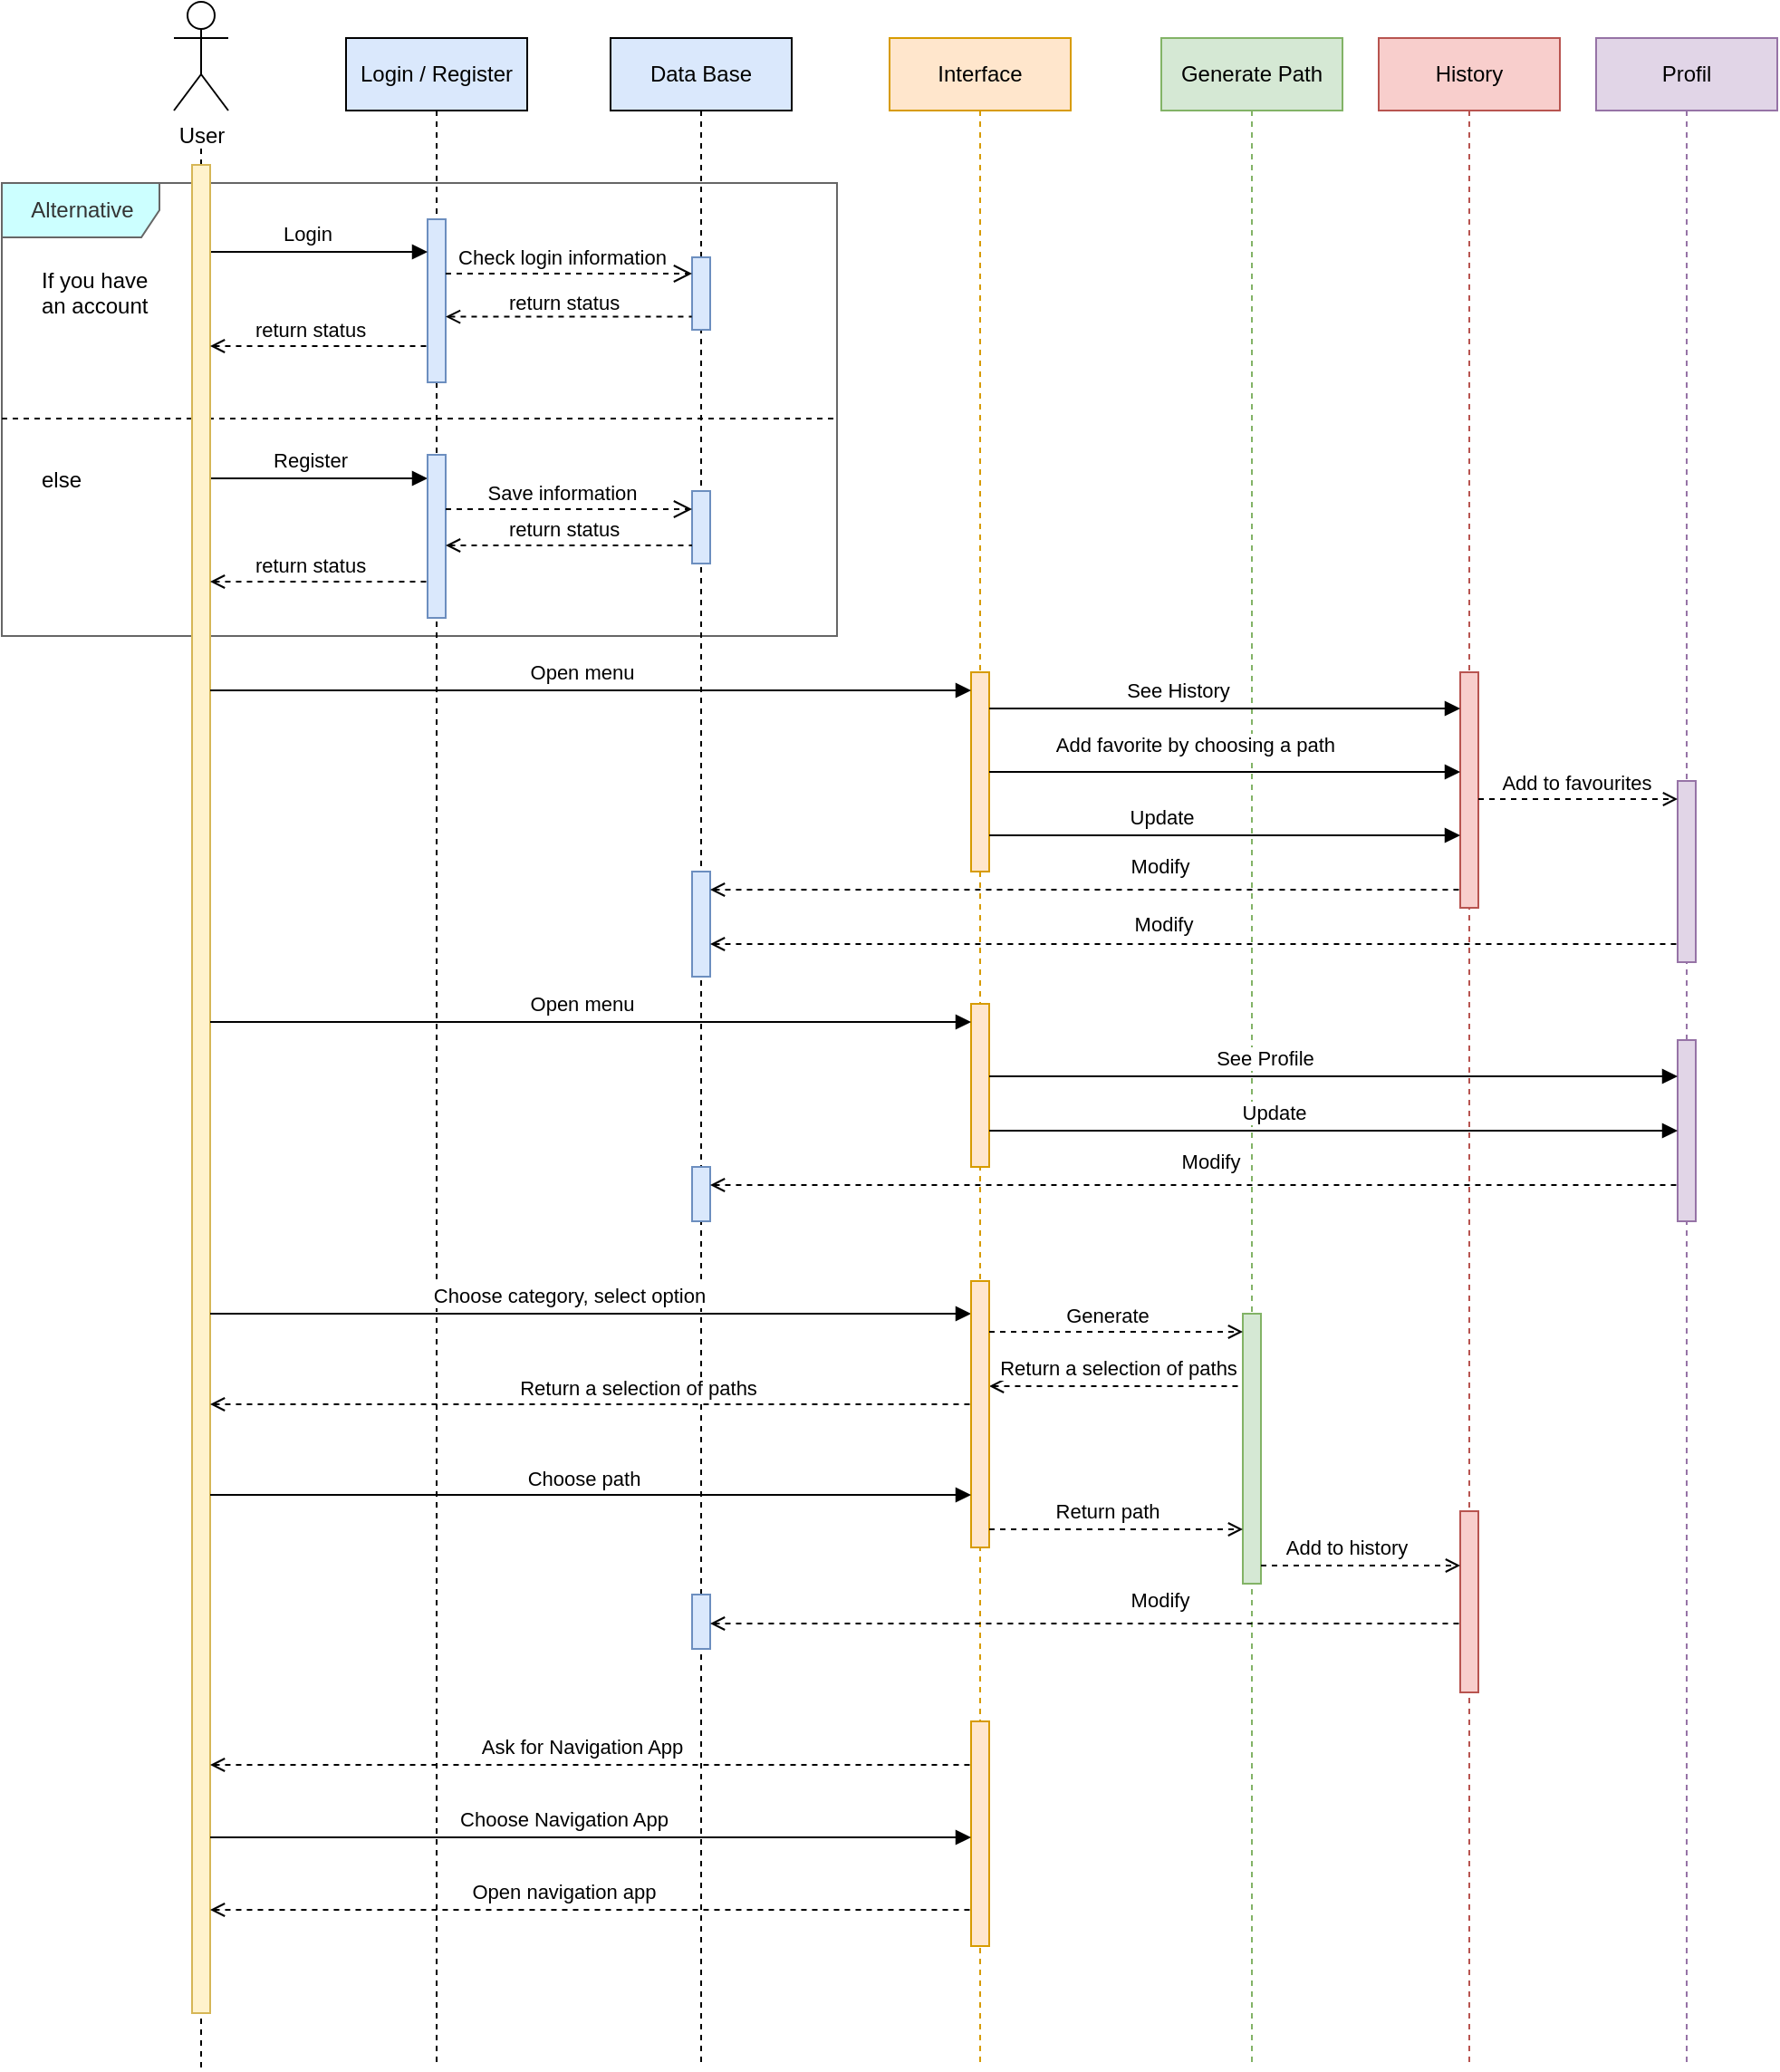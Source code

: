 <mxfile version="20.6.0" type="github">
  <diagram id="KPAEnPyNMdsMgGjbT3I9" name="Page-1">
    <mxGraphModel dx="1576" dy="839" grid="1" gridSize="10" guides="1" tooltips="1" connect="1" arrows="1" fold="1" page="1" pageScale="1" pageWidth="827" pageHeight="1169" math="0" shadow="0">
      <root>
        <mxCell id="0" />
        <mxCell id="1" parent="0" />
        <mxCell id="8Yq0o8m1YfdsQqYRWVNm-22" value="Alternative" style="shape=umlFrame;tabWidth=110;tabHeight=30;tabPosition=left;html=1;boundedLbl=1;labelInHeader=1;width=87;height=30;fillColor=#CCFFFF;fontColor=#333333;strokeColor=#666666;sketch=0;" vertex="1" parent="1">
          <mxGeometry x="10" y="120" width="461" height="250" as="geometry" />
        </mxCell>
        <mxCell id="8Yq0o8m1YfdsQqYRWVNm-23" value="If you have &#xa;an account" style="text" vertex="1" parent="8Yq0o8m1YfdsQqYRWVNm-22">
          <mxGeometry width="100" height="20" relative="1" as="geometry">
            <mxPoint x="20" y="40" as="offset" />
          </mxGeometry>
        </mxCell>
        <mxCell id="8Yq0o8m1YfdsQqYRWVNm-24" value="else" style="line;strokeWidth=1;dashed=1;labelPosition=center;verticalLabelPosition=bottom;align=left;verticalAlign=top;spacingLeft=20;spacingTop=15;" vertex="1" parent="8Yq0o8m1YfdsQqYRWVNm-22">
          <mxGeometry y="125" width="461.0" height="10" as="geometry" />
        </mxCell>
        <mxCell id="8Yq0o8m1YfdsQqYRWVNm-33" value="²²²²²" style="html=1;verticalAlign=bottom;labelBackgroundColor=none;endArrow=block;endFill=1;rounded=0;startSize=6;endSize=6;sourcePerimeterSpacing=0;targetPerimeterSpacing=0;" edge="1" parent="8Yq0o8m1YfdsQqYRWVNm-22" source="8Yq0o8m1YfdsQqYRWVNm-44">
          <mxGeometry width="160" relative="1" as="geometry">
            <mxPoint x="110" y="163" as="sourcePoint" />
            <mxPoint x="235" y="163" as="targetPoint" />
            <Array as="points">
              <mxPoint x="160" y="163" />
              <mxPoint x="190" y="163" />
            </Array>
          </mxGeometry>
        </mxCell>
        <mxCell id="8Yq0o8m1YfdsQqYRWVNm-34" value="Register" style="edgeLabel;html=1;align=center;verticalAlign=middle;resizable=0;points=[];" vertex="1" connectable="0" parent="8Yq0o8m1YfdsQqYRWVNm-33">
          <mxGeometry x="0.015" relative="1" as="geometry">
            <mxPoint x="-6" y="-10" as="offset" />
          </mxGeometry>
        </mxCell>
        <mxCell id="8Yq0o8m1YfdsQqYRWVNm-1" value="User" style="shape=umlActor;verticalLabelPosition=bottom;verticalAlign=top;html=1;" vertex="1" parent="1">
          <mxGeometry x="105" y="20" width="30" height="60" as="geometry" />
        </mxCell>
        <mxCell id="8Yq0o8m1YfdsQqYRWVNm-8" value="Profil" style="shape=umlLifeline;perimeter=lifelinePerimeter;whiteSpace=wrap;html=1;container=1;collapsible=0;recursiveResize=0;outlineConnect=0;fillColor=#e1d5e7;strokeColor=#9673a6;" vertex="1" parent="1">
          <mxGeometry x="890" y="40" width="100" height="1120" as="geometry" />
        </mxCell>
        <mxCell id="8Yq0o8m1YfdsQqYRWVNm-89" value="" style="html=1;points=[];perimeter=orthogonalPerimeter;fillColor=#e1d5e7;strokeColor=#9673a6;" vertex="1" parent="8Yq0o8m1YfdsQqYRWVNm-8">
          <mxGeometry x="45" y="553" width="10" height="100" as="geometry" />
        </mxCell>
        <mxCell id="8Yq0o8m1YfdsQqYRWVNm-134" value="" style="html=1;points=[];perimeter=orthogonalPerimeter;fillColor=#e1d5e7;strokeColor=#9673a6;" vertex="1" parent="8Yq0o8m1YfdsQqYRWVNm-8">
          <mxGeometry x="45" y="410" width="10" height="100" as="geometry" />
        </mxCell>
        <mxCell id="8Yq0o8m1YfdsQqYRWVNm-10" value="Data Base" style="shape=umlLifeline;perimeter=lifelinePerimeter;whiteSpace=wrap;html=1;container=1;collapsible=0;recursiveResize=0;outlineConnect=0;fillColor=#DAE8FC;" vertex="1" parent="1">
          <mxGeometry x="346" y="40" width="100" height="1120" as="geometry" />
        </mxCell>
        <mxCell id="8Yq0o8m1YfdsQqYRWVNm-11" value="" style="html=1;points=[];perimeter=orthogonalPerimeter;fillColor=#dae8fc;strokeColor=#6c8ebf;" vertex="1" parent="8Yq0o8m1YfdsQqYRWVNm-10">
          <mxGeometry x="45" y="121" width="10" height="40" as="geometry" />
        </mxCell>
        <mxCell id="8Yq0o8m1YfdsQqYRWVNm-40" value="" style="html=1;points=[];perimeter=orthogonalPerimeter;fillColor=#dae8fc;strokeColor=#6c8ebf;" vertex="1" parent="8Yq0o8m1YfdsQqYRWVNm-10">
          <mxGeometry x="45" y="250" width="10" height="40" as="geometry" />
        </mxCell>
        <mxCell id="8Yq0o8m1YfdsQqYRWVNm-104" value="" style="html=1;points=[];perimeter=orthogonalPerimeter;fillColor=#dae8fc;strokeColor=#6c8ebf;" vertex="1" parent="8Yq0o8m1YfdsQqYRWVNm-10">
          <mxGeometry x="45" y="460" width="10" height="58" as="geometry" />
        </mxCell>
        <mxCell id="8Yq0o8m1YfdsQqYRWVNm-111" value="" style="html=1;points=[];perimeter=orthogonalPerimeter;fillColor=#dae8fc;strokeColor=#6c8ebf;" vertex="1" parent="8Yq0o8m1YfdsQqYRWVNm-10">
          <mxGeometry x="45" y="623" width="10" height="30" as="geometry" />
        </mxCell>
        <mxCell id="8Yq0o8m1YfdsQqYRWVNm-128" value="" style="html=1;points=[];perimeter=orthogonalPerimeter;fillColor=#dae8fc;strokeColor=#6c8ebf;" vertex="1" parent="8Yq0o8m1YfdsQqYRWVNm-10">
          <mxGeometry x="45" y="859" width="10" height="30" as="geometry" />
        </mxCell>
        <mxCell id="8Yq0o8m1YfdsQqYRWVNm-14" value="" style="endArrow=none;dashed=1;html=1;rounded=0;targetPerimeterSpacing=0;endSize=6;startSize=6;startArrow=none;" edge="1" parent="1" source="8Yq0o8m1YfdsQqYRWVNm-44">
          <mxGeometry width="50" height="50" relative="1" as="geometry">
            <mxPoint x="120" y="720" as="sourcePoint" />
            <mxPoint x="120" y="100" as="targetPoint" />
          </mxGeometry>
        </mxCell>
        <mxCell id="8Yq0o8m1YfdsQqYRWVNm-15" value="Login / Register" style="shape=umlLifeline;perimeter=lifelinePerimeter;whiteSpace=wrap;html=1;container=1;collapsible=0;recursiveResize=0;outlineConnect=0;fillColor=#DAE8FC;strokeColor=#000000;" vertex="1" parent="1">
          <mxGeometry x="200" y="40" width="100" height="1120" as="geometry" />
        </mxCell>
        <mxCell id="8Yq0o8m1YfdsQqYRWVNm-19" value="" style="html=1;points=[];perimeter=orthogonalPerimeter;fillColor=#DAE8FC;strokeColor=#6c8ebf;" vertex="1" parent="8Yq0o8m1YfdsQqYRWVNm-15">
          <mxGeometry x="45" y="100" width="10" height="90" as="geometry" />
        </mxCell>
        <mxCell id="8Yq0o8m1YfdsQqYRWVNm-39" value="" style="html=1;points=[];perimeter=orthogonalPerimeter;fillColor=#DAE8FC;strokeColor=#6c8ebf;" vertex="1" parent="8Yq0o8m1YfdsQqYRWVNm-15">
          <mxGeometry x="45" y="230" width="10" height="90" as="geometry" />
        </mxCell>
        <mxCell id="8Yq0o8m1YfdsQqYRWVNm-17" value="Generate Path" style="shape=umlLifeline;perimeter=lifelinePerimeter;whiteSpace=wrap;html=1;container=1;collapsible=0;recursiveResize=0;outlineConnect=0;fillColor=#d5e8d4;strokeColor=#82b366;" vertex="1" parent="1">
          <mxGeometry x="650" y="40" width="100" height="1120" as="geometry" />
        </mxCell>
        <mxCell id="8Yq0o8m1YfdsQqYRWVNm-18" value="" style="html=1;points=[];perimeter=orthogonalPerimeter;fillColor=#d5e8d4;strokeColor=#82b366;" vertex="1" parent="8Yq0o8m1YfdsQqYRWVNm-17">
          <mxGeometry x="45" y="704" width="10" height="149" as="geometry" />
        </mxCell>
        <mxCell id="8Yq0o8m1YfdsQqYRWVNm-20" value="²²²²²" style="html=1;verticalAlign=bottom;labelBackgroundColor=none;endArrow=block;endFill=1;rounded=0;startSize=6;endSize=6;sourcePerimeterSpacing=0;targetPerimeterSpacing=0;" edge="1" parent="1" source="8Yq0o8m1YfdsQqYRWVNm-44" target="8Yq0o8m1YfdsQqYRWVNm-19">
          <mxGeometry width="160" relative="1" as="geometry">
            <mxPoint x="120" y="158" as="sourcePoint" />
            <mxPoint x="249.5" y="158" as="targetPoint" />
            <Array as="points">
              <mxPoint x="170" y="158" />
            </Array>
          </mxGeometry>
        </mxCell>
        <mxCell id="8Yq0o8m1YfdsQqYRWVNm-21" value="Login&amp;nbsp;" style="edgeLabel;html=1;align=center;verticalAlign=middle;resizable=0;points=[];" vertex="1" connectable="0" parent="8Yq0o8m1YfdsQqYRWVNm-20">
          <mxGeometry x="0.015" relative="1" as="geometry">
            <mxPoint x="-6" y="-10" as="offset" />
          </mxGeometry>
        </mxCell>
        <mxCell id="8Yq0o8m1YfdsQqYRWVNm-25" value="" style="endArrow=open;startArrow=none;endFill=0;startFill=0;endSize=8;html=1;verticalAlign=bottom;dashed=1;labelBackgroundColor=none;rounded=0;sourcePerimeterSpacing=0;targetPerimeterSpacing=0;" edge="1" parent="1" source="8Yq0o8m1YfdsQqYRWVNm-19" target="8Yq0o8m1YfdsQqYRWVNm-11">
          <mxGeometry width="160" relative="1" as="geometry">
            <mxPoint x="255" y="173" as="sourcePoint" />
            <mxPoint x="391" y="173" as="targetPoint" />
            <Array as="points">
              <mxPoint x="290" y="170" />
            </Array>
          </mxGeometry>
        </mxCell>
        <mxCell id="8Yq0o8m1YfdsQqYRWVNm-26" value="Check login information" style="edgeLabel;html=1;align=center;verticalAlign=middle;resizable=0;points=[];" vertex="1" connectable="0" parent="8Yq0o8m1YfdsQqYRWVNm-25">
          <mxGeometry x="0.165" y="-2" relative="1" as="geometry">
            <mxPoint x="-15" y="-11" as="offset" />
          </mxGeometry>
        </mxCell>
        <mxCell id="8Yq0o8m1YfdsQqYRWVNm-27" value="" style="endArrow=none;startArrow=open;endFill=0;startFill=0;endSize=8;html=1;verticalAlign=bottom;dashed=1;labelBackgroundColor=none;rounded=0;sourcePerimeterSpacing=0;targetPerimeterSpacing=0;entryX=-0.014;entryY=0.695;entryDx=0;entryDy=0;entryPerimeter=0;" edge="1" parent="1">
          <mxGeometry width="160" relative="1" as="geometry">
            <mxPoint x="255" y="193.8" as="sourcePoint" />
            <mxPoint x="390.86" y="193.8" as="targetPoint" />
          </mxGeometry>
        </mxCell>
        <mxCell id="8Yq0o8m1YfdsQqYRWVNm-28" value="return status" style="edgeLabel;html=1;align=center;verticalAlign=middle;resizable=0;points=[];" vertex="1" connectable="0" parent="8Yq0o8m1YfdsQqYRWVNm-27">
          <mxGeometry x="0.311" y="-1" relative="1" as="geometry">
            <mxPoint x="-24" y="-9" as="offset" />
          </mxGeometry>
        </mxCell>
        <mxCell id="8Yq0o8m1YfdsQqYRWVNm-35" value="" style="endArrow=open;startArrow=none;endFill=0;startFill=0;endSize=8;html=1;verticalAlign=bottom;dashed=1;labelBackgroundColor=none;rounded=0;sourcePerimeterSpacing=0;targetPerimeterSpacing=0;" edge="1" parent="1" source="8Yq0o8m1YfdsQqYRWVNm-39" target="8Yq0o8m1YfdsQqYRWVNm-40">
          <mxGeometry width="160" relative="1" as="geometry">
            <mxPoint x="260" y="300" as="sourcePoint" />
            <mxPoint x="396" y="300" as="targetPoint" />
            <Array as="points">
              <mxPoint x="320" y="300" />
            </Array>
          </mxGeometry>
        </mxCell>
        <mxCell id="8Yq0o8m1YfdsQqYRWVNm-36" value="Save information" style="edgeLabel;html=1;align=center;verticalAlign=middle;resizable=0;points=[];" vertex="1" connectable="0" parent="8Yq0o8m1YfdsQqYRWVNm-35">
          <mxGeometry x="0.165" y="-2" relative="1" as="geometry">
            <mxPoint x="-15" y="-11" as="offset" />
          </mxGeometry>
        </mxCell>
        <mxCell id="8Yq0o8m1YfdsQqYRWVNm-37" value="" style="endArrow=none;startArrow=open;endFill=0;startFill=0;endSize=8;html=1;verticalAlign=bottom;dashed=1;labelBackgroundColor=none;rounded=0;sourcePerimeterSpacing=0;targetPerimeterSpacing=0;" edge="1" parent="1" source="8Yq0o8m1YfdsQqYRWVNm-39" target="8Yq0o8m1YfdsQqYRWVNm-40">
          <mxGeometry width="160" relative="1" as="geometry">
            <mxPoint x="260" y="320.0" as="sourcePoint" />
            <mxPoint x="395.86" y="320.0" as="targetPoint" />
            <Array as="points">
              <mxPoint x="310" y="320" />
            </Array>
          </mxGeometry>
        </mxCell>
        <mxCell id="8Yq0o8m1YfdsQqYRWVNm-38" value="return status" style="edgeLabel;html=1;align=center;verticalAlign=middle;resizable=0;points=[];" vertex="1" connectable="0" parent="8Yq0o8m1YfdsQqYRWVNm-37">
          <mxGeometry x="0.311" y="-1" relative="1" as="geometry">
            <mxPoint x="-24" y="-10" as="offset" />
          </mxGeometry>
        </mxCell>
        <mxCell id="8Yq0o8m1YfdsQqYRWVNm-41" value="History" style="shape=umlLifeline;perimeter=lifelinePerimeter;whiteSpace=wrap;html=1;container=1;collapsible=0;recursiveResize=0;outlineConnect=0;fillColor=#f8cecc;strokeColor=#b85450;" vertex="1" parent="1">
          <mxGeometry x="770" y="40" width="100" height="1120" as="geometry" />
        </mxCell>
        <mxCell id="8Yq0o8m1YfdsQqYRWVNm-42" value="" style="html=1;points=[];perimeter=orthogonalPerimeter;fillColor=#f8cecc;strokeColor=#b85450;" vertex="1" parent="8Yq0o8m1YfdsQqYRWVNm-41">
          <mxGeometry x="45" y="350" width="10" height="130" as="geometry" />
        </mxCell>
        <mxCell id="8Yq0o8m1YfdsQqYRWVNm-124" value="" style="html=1;points=[];perimeter=orthogonalPerimeter;fillColor=#f8cecc;strokeColor=#b85450;" vertex="1" parent="8Yq0o8m1YfdsQqYRWVNm-41">
          <mxGeometry x="45" y="813" width="10" height="100" as="geometry" />
        </mxCell>
        <mxCell id="8Yq0o8m1YfdsQqYRWVNm-45" value="" style="endArrow=none;dashed=1;html=1;rounded=0;sourcePerimeterSpacing=0;endSize=6;startSize=6;" edge="1" parent="1" target="8Yq0o8m1YfdsQqYRWVNm-44">
          <mxGeometry width="50" height="50" relative="1" as="geometry">
            <mxPoint x="120" y="1160" as="sourcePoint" />
            <mxPoint x="120" y="100" as="targetPoint" />
          </mxGeometry>
        </mxCell>
        <mxCell id="8Yq0o8m1YfdsQqYRWVNm-44" value="" style="html=1;points=[];perimeter=orthogonalPerimeter;fillColor=#FFF2CC;strokeColor=#d6b656;" vertex="1" parent="1">
          <mxGeometry x="115" y="110" width="10" height="1020" as="geometry" />
        </mxCell>
        <mxCell id="8Yq0o8m1YfdsQqYRWVNm-29" value="" style="endArrow=none;startArrow=open;endFill=0;startFill=0;endSize=8;html=1;verticalAlign=bottom;dashed=1;labelBackgroundColor=none;rounded=0;sourcePerimeterSpacing=0;targetPerimeterSpacing=0;" edge="1" parent="1" source="8Yq0o8m1YfdsQqYRWVNm-44" target="8Yq0o8m1YfdsQqYRWVNm-19">
          <mxGeometry width="160" relative="1" as="geometry">
            <mxPoint x="120" y="204" as="sourcePoint" />
            <mxPoint x="235.86" y="203.8" as="targetPoint" />
            <Array as="points">
              <mxPoint x="190" y="210" />
            </Array>
          </mxGeometry>
        </mxCell>
        <mxCell id="8Yq0o8m1YfdsQqYRWVNm-30" value="return status" style="edgeLabel;html=1;align=center;verticalAlign=middle;resizable=0;points=[];" vertex="1" connectable="0" parent="8Yq0o8m1YfdsQqYRWVNm-29">
          <mxGeometry x="0.311" y="-1" relative="1" as="geometry">
            <mxPoint x="-24" y="-10" as="offset" />
          </mxGeometry>
        </mxCell>
        <mxCell id="8Yq0o8m1YfdsQqYRWVNm-31" value="" style="endArrow=none;startArrow=open;endFill=0;startFill=0;endSize=8;html=1;verticalAlign=bottom;dashed=1;labelBackgroundColor=none;rounded=0;sourcePerimeterSpacing=0;targetPerimeterSpacing=0;" edge="1" parent="1" source="8Yq0o8m1YfdsQqYRWVNm-44" target="8Yq0o8m1YfdsQqYRWVNm-39">
          <mxGeometry width="160" relative="1" as="geometry">
            <mxPoint x="120" y="340" as="sourcePoint" />
            <mxPoint x="245" y="330" as="targetPoint" />
            <Array as="points">
              <mxPoint x="200" y="340" />
            </Array>
          </mxGeometry>
        </mxCell>
        <mxCell id="8Yq0o8m1YfdsQqYRWVNm-32" value="return status" style="edgeLabel;html=1;align=center;verticalAlign=middle;resizable=0;points=[];" vertex="1" connectable="0" parent="8Yq0o8m1YfdsQqYRWVNm-31">
          <mxGeometry x="0.311" y="-1" relative="1" as="geometry">
            <mxPoint x="-24" y="-10" as="offset" />
          </mxGeometry>
        </mxCell>
        <mxCell id="8Yq0o8m1YfdsQqYRWVNm-43" value="" style="html=1;verticalAlign=bottom;labelBackgroundColor=none;endArrow=block;endFill=1;rounded=0;startSize=6;endSize=6;sourcePerimeterSpacing=0;targetPerimeterSpacing=0;" edge="1" parent="1" target="8Yq0o8m1YfdsQqYRWVNm-53">
          <mxGeometry width="160" relative="1" as="geometry">
            <mxPoint x="125" y="744" as="sourcePoint" />
            <mxPoint x="545" y="744" as="targetPoint" />
            <Array as="points">
              <mxPoint x="370" y="744" />
            </Array>
          </mxGeometry>
        </mxCell>
        <mxCell id="8Yq0o8m1YfdsQqYRWVNm-46" value="Choose category, select option" style="edgeLabel;html=1;align=center;verticalAlign=middle;resizable=0;points=[];" vertex="1" connectable="0" parent="8Yq0o8m1YfdsQqYRWVNm-43">
          <mxGeometry x="-0.524" relative="1" as="geometry">
            <mxPoint x="98" y="-10" as="offset" />
          </mxGeometry>
        </mxCell>
        <mxCell id="8Yq0o8m1YfdsQqYRWVNm-47" value="" style="html=1;verticalAlign=bottom;labelBackgroundColor=none;endArrow=none;endFill=0;dashed=1;rounded=0;startSize=6;endSize=6;sourcePerimeterSpacing=0;targetPerimeterSpacing=0;startArrow=open;startFill=0;" edge="1" parent="1" target="8Yq0o8m1YfdsQqYRWVNm-18">
          <mxGeometry width="160" relative="1" as="geometry">
            <mxPoint x="555" y="784" as="sourcePoint" />
            <mxPoint x="520" y="783.58" as="targetPoint" />
            <Array as="points">
              <mxPoint x="620" y="784" />
            </Array>
          </mxGeometry>
        </mxCell>
        <mxCell id="8Yq0o8m1YfdsQqYRWVNm-48" value="Return a selection of paths" style="edgeLabel;html=1;align=center;verticalAlign=middle;resizable=0;points=[];" vertex="1" connectable="0" parent="8Yq0o8m1YfdsQqYRWVNm-47">
          <mxGeometry x="0.226" relative="1" as="geometry">
            <mxPoint x="-15" y="-10" as="offset" />
          </mxGeometry>
        </mxCell>
        <mxCell id="8Yq0o8m1YfdsQqYRWVNm-52" value="Interface" style="shape=umlLifeline;perimeter=lifelinePerimeter;whiteSpace=wrap;html=1;container=1;collapsible=0;recursiveResize=0;outlineConnect=0;fillColor=#ffe6cc;strokeColor=#d79b00;" vertex="1" parent="1">
          <mxGeometry x="500" y="40" width="100" height="1120" as="geometry" />
        </mxCell>
        <mxCell id="8Yq0o8m1YfdsQqYRWVNm-53" value="" style="html=1;points=[];perimeter=orthogonalPerimeter;fillColor=#ffe6cc;strokeColor=#d79b00;" vertex="1" parent="8Yq0o8m1YfdsQqYRWVNm-52">
          <mxGeometry x="45" y="686" width="10" height="147" as="geometry" />
        </mxCell>
        <mxCell id="8Yq0o8m1YfdsQqYRWVNm-62" value="" style="html=1;points=[];perimeter=orthogonalPerimeter;fillColor=#ffe6cc;strokeColor=#d79b00;" vertex="1" parent="8Yq0o8m1YfdsQqYRWVNm-52">
          <mxGeometry x="45" y="350" width="10" height="110" as="geometry" />
        </mxCell>
        <mxCell id="8Yq0o8m1YfdsQqYRWVNm-101" value="" style="html=1;points=[];perimeter=orthogonalPerimeter;fillColor=#ffe6cc;strokeColor=#d79b00;" vertex="1" parent="8Yq0o8m1YfdsQqYRWVNm-52">
          <mxGeometry x="45" y="533" width="10" height="90" as="geometry" />
        </mxCell>
        <mxCell id="8Yq0o8m1YfdsQqYRWVNm-121" value="" style="html=1;points=[];perimeter=orthogonalPerimeter;fillColor=#ffe6cc;strokeColor=#d79b00;" vertex="1" parent="8Yq0o8m1YfdsQqYRWVNm-52">
          <mxGeometry x="45" y="929" width="10" height="124" as="geometry" />
        </mxCell>
        <mxCell id="8Yq0o8m1YfdsQqYRWVNm-54" value="" style="html=1;verticalAlign=bottom;labelBackgroundColor=none;endArrow=open;endFill=0;dashed=1;rounded=0;startSize=6;endSize=6;sourcePerimeterSpacing=0;targetPerimeterSpacing=0;" edge="1" parent="1" target="8Yq0o8m1YfdsQqYRWVNm-18">
          <mxGeometry width="160" relative="1" as="geometry">
            <mxPoint x="555" y="754" as="sourcePoint" />
            <mxPoint x="690" y="674" as="targetPoint" />
            <Array as="points">
              <mxPoint x="630" y="754" />
            </Array>
          </mxGeometry>
        </mxCell>
        <mxCell id="8Yq0o8m1YfdsQqYRWVNm-55" value="Generate" style="edgeLabel;html=1;align=center;verticalAlign=middle;resizable=0;points=[];" vertex="1" connectable="0" parent="8Yq0o8m1YfdsQqYRWVNm-54">
          <mxGeometry x="-0.242" y="1" relative="1" as="geometry">
            <mxPoint x="12" y="-8" as="offset" />
          </mxGeometry>
        </mxCell>
        <mxCell id="8Yq0o8m1YfdsQqYRWVNm-57" value="" style="html=1;verticalAlign=bottom;labelBackgroundColor=none;endArrow=none;endFill=0;dashed=1;rounded=0;startSize=6;endSize=6;sourcePerimeterSpacing=0;targetPerimeterSpacing=0;startArrow=open;startFill=0;" edge="1" parent="1" target="8Yq0o8m1YfdsQqYRWVNm-53">
          <mxGeometry width="160" relative="1" as="geometry">
            <mxPoint x="125" y="794" as="sourcePoint" />
            <mxPoint x="545" y="794" as="targetPoint" />
            <Array as="points">
              <mxPoint x="360" y="794" />
            </Array>
          </mxGeometry>
        </mxCell>
        <mxCell id="8Yq0o8m1YfdsQqYRWVNm-58" value="Return a selection of paths" style="edgeLabel;html=1;align=center;verticalAlign=middle;resizable=0;points=[];" vertex="1" connectable="0" parent="8Yq0o8m1YfdsQqYRWVNm-57">
          <mxGeometry x="0.226" relative="1" as="geometry">
            <mxPoint x="-22" y="-9" as="offset" />
          </mxGeometry>
        </mxCell>
        <mxCell id="8Yq0o8m1YfdsQqYRWVNm-59" value="" style="html=1;verticalAlign=bottom;labelBackgroundColor=none;endArrow=block;endFill=1;rounded=0;startSize=6;endSize=6;sourcePerimeterSpacing=0;targetPerimeterSpacing=0;" edge="1" parent="1" target="8Yq0o8m1YfdsQqYRWVNm-53">
          <mxGeometry width="160" relative="1" as="geometry">
            <mxPoint x="125" y="844" as="sourcePoint" />
            <mxPoint x="545" y="844" as="targetPoint" />
            <Array as="points">
              <mxPoint x="330" y="844" />
            </Array>
          </mxGeometry>
        </mxCell>
        <mxCell id="8Yq0o8m1YfdsQqYRWVNm-60" value="Choose path" style="edgeLabel;html=1;align=center;verticalAlign=middle;resizable=0;points=[];" vertex="1" connectable="0" parent="8Yq0o8m1YfdsQqYRWVNm-59">
          <mxGeometry x="0.654" y="-3" relative="1" as="geometry">
            <mxPoint x="-142" y="-12" as="offset" />
          </mxGeometry>
        </mxCell>
        <mxCell id="8Yq0o8m1YfdsQqYRWVNm-61" value="" style="html=1;verticalAlign=bottom;labelBackgroundColor=none;endArrow=block;endFill=1;rounded=0;startSize=6;endSize=6;sourcePerimeterSpacing=0;targetPerimeterSpacing=0;" edge="1" parent="1" source="8Yq0o8m1YfdsQqYRWVNm-44" target="8Yq0o8m1YfdsQqYRWVNm-62">
          <mxGeometry width="160" relative="1" as="geometry">
            <mxPoint x="125" y="424" as="sourcePoint" />
            <mxPoint x="295" y="434" as="targetPoint" />
            <Array as="points">
              <mxPoint x="390" y="400" />
            </Array>
          </mxGeometry>
        </mxCell>
        <mxCell id="8Yq0o8m1YfdsQqYRWVNm-63" value="Open menu" style="edgeLabel;html=1;align=center;verticalAlign=middle;resizable=0;points=[];" vertex="1" connectable="0" parent="8Yq0o8m1YfdsQqYRWVNm-61">
          <mxGeometry x="0.271" y="-1" relative="1" as="geometry">
            <mxPoint x="-62" y="-11" as="offset" />
          </mxGeometry>
        </mxCell>
        <mxCell id="8Yq0o8m1YfdsQqYRWVNm-64" value="" style="html=1;verticalAlign=bottom;labelBackgroundColor=none;endArrow=block;endFill=1;rounded=0;startSize=6;endSize=6;sourcePerimeterSpacing=0;targetPerimeterSpacing=0;" edge="1" parent="1" source="8Yq0o8m1YfdsQqYRWVNm-62" target="8Yq0o8m1YfdsQqYRWVNm-42">
          <mxGeometry width="160" relative="1" as="geometry">
            <mxPoint x="410" y="284" as="sourcePoint" />
            <mxPoint x="570" y="284" as="targetPoint" />
            <Array as="points">
              <mxPoint x="640" y="410" />
            </Array>
          </mxGeometry>
        </mxCell>
        <mxCell id="8Yq0o8m1YfdsQqYRWVNm-65" value="See History" style="edgeLabel;html=1;align=center;verticalAlign=middle;resizable=0;points=[];" vertex="1" connectable="0" parent="8Yq0o8m1YfdsQqYRWVNm-64">
          <mxGeometry x="-0.201" relative="1" as="geometry">
            <mxPoint y="-10" as="offset" />
          </mxGeometry>
        </mxCell>
        <mxCell id="8Yq0o8m1YfdsQqYRWVNm-80" value="" style="html=1;verticalAlign=bottom;labelBackgroundColor=none;endArrow=block;endFill=1;rounded=0;startSize=6;endSize=6;sourcePerimeterSpacing=0;targetPerimeterSpacing=0;" edge="1" parent="1" source="8Yq0o8m1YfdsQqYRWVNm-101" target="8Yq0o8m1YfdsQqYRWVNm-89">
          <mxGeometry width="160" relative="1" as="geometry">
            <mxPoint x="555" y="729" as="sourcePoint" />
            <mxPoint x="815" y="729" as="targetPoint" />
            <Array as="points">
              <mxPoint x="780" y="613" />
            </Array>
          </mxGeometry>
        </mxCell>
        <mxCell id="8Yq0o8m1YfdsQqYRWVNm-81" value="See Profile" style="edgeLabel;html=1;align=center;verticalAlign=middle;resizable=0;points=[];" vertex="1" connectable="0" parent="8Yq0o8m1YfdsQqYRWVNm-80">
          <mxGeometry x="-0.201" relative="1" as="geometry">
            <mxPoint y="-10" as="offset" />
          </mxGeometry>
        </mxCell>
        <mxCell id="8Yq0o8m1YfdsQqYRWVNm-102" value="" style="html=1;verticalAlign=bottom;labelBackgroundColor=none;endArrow=block;endFill=1;rounded=0;startSize=6;endSize=6;sourcePerimeterSpacing=0;targetPerimeterSpacing=0;" edge="1" parent="1" source="8Yq0o8m1YfdsQqYRWVNm-62" target="8Yq0o8m1YfdsQqYRWVNm-42">
          <mxGeometry width="160" relative="1" as="geometry">
            <mxPoint x="555" y="488" as="sourcePoint" />
            <mxPoint x="815" y="488" as="targetPoint" />
            <Array as="points">
              <mxPoint x="710" y="480" />
            </Array>
          </mxGeometry>
        </mxCell>
        <mxCell id="8Yq0o8m1YfdsQqYRWVNm-103" value="Update" style="edgeLabel;html=1;align=center;verticalAlign=middle;resizable=0;points=[];" vertex="1" connectable="0" parent="8Yq0o8m1YfdsQqYRWVNm-102">
          <mxGeometry x="0.029" relative="1" as="geometry">
            <mxPoint x="-39" y="-10" as="offset" />
          </mxGeometry>
        </mxCell>
        <mxCell id="8Yq0o8m1YfdsQqYRWVNm-105" value="" style="html=1;verticalAlign=bottom;labelBackgroundColor=none;endArrow=none;endFill=0;dashed=1;rounded=0;startSize=6;endSize=6;sourcePerimeterSpacing=0;targetPerimeterSpacing=0;startArrow=open;startFill=0;" edge="1" parent="1" source="8Yq0o8m1YfdsQqYRWVNm-104" target="8Yq0o8m1YfdsQqYRWVNm-42">
          <mxGeometry width="160" relative="1" as="geometry">
            <mxPoint x="470" y="638" as="sourcePoint" />
            <mxPoint x="815" y="518" as="targetPoint" />
            <Array as="points">
              <mxPoint x="630" y="510" />
            </Array>
          </mxGeometry>
        </mxCell>
        <mxCell id="8Yq0o8m1YfdsQqYRWVNm-106" value="Modify" style="edgeLabel;html=1;align=center;verticalAlign=middle;resizable=0;points=[];" vertex="1" connectable="0" parent="8Yq0o8m1YfdsQqYRWVNm-105">
          <mxGeometry x="-0.541" y="-2" relative="1" as="geometry">
            <mxPoint x="153" y="-15" as="offset" />
          </mxGeometry>
        </mxCell>
        <mxCell id="8Yq0o8m1YfdsQqYRWVNm-107" value="" style="html=1;verticalAlign=bottom;labelBackgroundColor=none;endArrow=block;endFill=1;rounded=0;startSize=6;endSize=6;sourcePerimeterSpacing=0;targetPerimeterSpacing=0;" edge="1" parent="1" target="8Yq0o8m1YfdsQqYRWVNm-101">
          <mxGeometry width="160" relative="1" as="geometry">
            <mxPoint x="125" y="583" as="sourcePoint" />
            <mxPoint x="540" y="583" as="targetPoint" />
            <Array as="points">
              <mxPoint x="385" y="583" />
            </Array>
          </mxGeometry>
        </mxCell>
        <mxCell id="8Yq0o8m1YfdsQqYRWVNm-108" value="Open menu" style="edgeLabel;html=1;align=center;verticalAlign=middle;resizable=0;points=[];" vertex="1" connectable="0" parent="8Yq0o8m1YfdsQqYRWVNm-107">
          <mxGeometry x="0.271" y="-1" relative="1" as="geometry">
            <mxPoint x="-62" y="-11" as="offset" />
          </mxGeometry>
        </mxCell>
        <mxCell id="8Yq0o8m1YfdsQqYRWVNm-109" value="" style="html=1;verticalAlign=bottom;labelBackgroundColor=none;endArrow=block;endFill=1;rounded=0;startSize=6;endSize=6;sourcePerimeterSpacing=0;targetPerimeterSpacing=0;" edge="1" parent="1" source="8Yq0o8m1YfdsQqYRWVNm-101" target="8Yq0o8m1YfdsQqYRWVNm-89">
          <mxGeometry width="160" relative="1" as="geometry">
            <mxPoint x="565" y="523" as="sourcePoint" />
            <mxPoint x="825" y="523" as="targetPoint" />
            <Array as="points">
              <mxPoint x="730" y="643" />
            </Array>
          </mxGeometry>
        </mxCell>
        <mxCell id="8Yq0o8m1YfdsQqYRWVNm-110" value="Update" style="edgeLabel;html=1;align=center;verticalAlign=middle;resizable=0;points=[];" vertex="1" connectable="0" parent="8Yq0o8m1YfdsQqYRWVNm-109">
          <mxGeometry x="0.029" relative="1" as="geometry">
            <mxPoint x="-39" y="-10" as="offset" />
          </mxGeometry>
        </mxCell>
        <mxCell id="8Yq0o8m1YfdsQqYRWVNm-112" value="" style="html=1;verticalAlign=bottom;labelBackgroundColor=none;endArrow=none;endFill=0;dashed=1;rounded=0;startSize=6;endSize=6;sourcePerimeterSpacing=0;targetPerimeterSpacing=0;startArrow=open;startFill=0;" edge="1" parent="1" source="8Yq0o8m1YfdsQqYRWVNm-111" target="8Yq0o8m1YfdsQqYRWVNm-89">
          <mxGeometry width="160" relative="1" as="geometry">
            <mxPoint x="480" y="693" as="sourcePoint" />
            <mxPoint x="827" y="683" as="targetPoint" />
            <Array as="points">
              <mxPoint x="650" y="673" />
            </Array>
          </mxGeometry>
        </mxCell>
        <mxCell id="8Yq0o8m1YfdsQqYRWVNm-113" value="Modify" style="edgeLabel;html=1;align=center;verticalAlign=middle;resizable=0;points=[];" vertex="1" connectable="0" parent="8Yq0o8m1YfdsQqYRWVNm-112">
          <mxGeometry x="-0.541" y="-2" relative="1" as="geometry">
            <mxPoint x="153" y="-15" as="offset" />
          </mxGeometry>
        </mxCell>
        <mxCell id="8Yq0o8m1YfdsQqYRWVNm-116" value="" style="html=1;verticalAlign=bottom;labelBackgroundColor=none;endArrow=none;endFill=0;dashed=1;rounded=0;startSize=6;endSize=6;sourcePerimeterSpacing=0;targetPerimeterSpacing=0;startArrow=open;startFill=0;" edge="1" parent="1" target="8Yq0o8m1YfdsQqYRWVNm-121">
          <mxGeometry width="160" relative="1" as="geometry">
            <mxPoint x="125" y="993" as="sourcePoint" />
            <mxPoint x="630" y="819" as="targetPoint" />
            <Array as="points">
              <mxPoint x="330" y="993" />
            </Array>
          </mxGeometry>
        </mxCell>
        <mxCell id="8Yq0o8m1YfdsQqYRWVNm-117" value="Ask for Navigation App" style="edgeLabel;html=1;align=center;verticalAlign=middle;resizable=0;points=[];" vertex="1" connectable="0" parent="8Yq0o8m1YfdsQqYRWVNm-116">
          <mxGeometry x="0.204" y="-3" relative="1" as="geometry">
            <mxPoint x="-48" y="-13" as="offset" />
          </mxGeometry>
        </mxCell>
        <mxCell id="8Yq0o8m1YfdsQqYRWVNm-118" value="" style="html=1;verticalAlign=bottom;labelBackgroundColor=none;endArrow=block;endFill=1;rounded=0;startSize=6;endSize=6;sourcePerimeterSpacing=0;targetPerimeterSpacing=0;" edge="1" parent="1" target="8Yq0o8m1YfdsQqYRWVNm-121">
          <mxGeometry width="160" relative="1" as="geometry">
            <mxPoint x="125" y="1033" as="sourcePoint" />
            <mxPoint x="630" y="819" as="targetPoint" />
            <Array as="points">
              <mxPoint x="320" y="1033" />
            </Array>
          </mxGeometry>
        </mxCell>
        <mxCell id="8Yq0o8m1YfdsQqYRWVNm-119" value="Choose Navigation App" style="edgeLabel;html=1;align=center;verticalAlign=middle;resizable=0;points=[];" vertex="1" connectable="0" parent="8Yq0o8m1YfdsQqYRWVNm-118">
          <mxGeometry x="0.133" y="1" relative="1" as="geometry">
            <mxPoint x="-43" y="-9" as="offset" />
          </mxGeometry>
        </mxCell>
        <mxCell id="8Yq0o8m1YfdsQqYRWVNm-122" value="" style="html=1;verticalAlign=bottom;labelBackgroundColor=none;endArrow=open;endFill=0;dashed=1;rounded=0;startSize=6;endSize=6;sourcePerimeterSpacing=0;targetPerimeterSpacing=0;" edge="1" parent="1" source="8Yq0o8m1YfdsQqYRWVNm-53" target="8Yq0o8m1YfdsQqYRWVNm-18">
          <mxGeometry width="160" relative="1" as="geometry">
            <mxPoint x="470" y="763" as="sourcePoint" />
            <mxPoint x="630" y="763" as="targetPoint" />
            <Array as="points">
              <mxPoint x="620" y="863" />
            </Array>
          </mxGeometry>
        </mxCell>
        <mxCell id="8Yq0o8m1YfdsQqYRWVNm-123" value="Return path" style="edgeLabel;html=1;align=center;verticalAlign=middle;resizable=0;points=[];" vertex="1" connectable="0" parent="8Yq0o8m1YfdsQqYRWVNm-122">
          <mxGeometry x="0.098" y="-1" relative="1" as="geometry">
            <mxPoint x="-12" y="-11" as="offset" />
          </mxGeometry>
        </mxCell>
        <mxCell id="8Yq0o8m1YfdsQqYRWVNm-120" value="" style="html=1;verticalAlign=bottom;labelBackgroundColor=none;endArrow=open;endFill=0;dashed=1;rounded=0;startSize=6;endSize=6;sourcePerimeterSpacing=0;targetPerimeterSpacing=0;" edge="1" parent="1" source="8Yq0o8m1YfdsQqYRWVNm-18" target="8Yq0o8m1YfdsQqYRWVNm-124">
          <mxGeometry width="160" relative="1" as="geometry">
            <mxPoint x="640" y="913" as="sourcePoint" />
            <mxPoint x="760" y="863" as="targetPoint" />
            <Array as="points">
              <mxPoint x="730" y="883" />
            </Array>
          </mxGeometry>
        </mxCell>
        <mxCell id="8Yq0o8m1YfdsQqYRWVNm-125" value="Add to history" style="edgeLabel;html=1;align=center;verticalAlign=middle;resizable=0;points=[];" vertex="1" connectable="0" parent="8Yq0o8m1YfdsQqYRWVNm-120">
          <mxGeometry x="-0.148" y="-2" relative="1" as="geometry">
            <mxPoint y="-12" as="offset" />
          </mxGeometry>
        </mxCell>
        <mxCell id="8Yq0o8m1YfdsQqYRWVNm-126" value="" style="html=1;verticalAlign=bottom;labelBackgroundColor=none;endArrow=none;endFill=0;dashed=1;rounded=0;startSize=6;endSize=6;sourcePerimeterSpacing=0;targetPerimeterSpacing=0;startArrow=open;startFill=0;" edge="1" parent="1" source="8Yq0o8m1YfdsQqYRWVNm-128">
          <mxGeometry width="160" relative="1" as="geometry">
            <mxPoint x="456" y="915" as="sourcePoint" />
            <mxPoint x="815" y="915" as="targetPoint" />
            <Array as="points" />
          </mxGeometry>
        </mxCell>
        <mxCell id="8Yq0o8m1YfdsQqYRWVNm-127" value="Modify" style="edgeLabel;html=1;align=center;verticalAlign=middle;resizable=0;points=[];" vertex="1" connectable="0" parent="8Yq0o8m1YfdsQqYRWVNm-126">
          <mxGeometry x="-0.541" y="-2" relative="1" as="geometry">
            <mxPoint x="153" y="-15" as="offset" />
          </mxGeometry>
        </mxCell>
        <mxCell id="8Yq0o8m1YfdsQqYRWVNm-129" value="" style="html=1;verticalAlign=bottom;labelBackgroundColor=none;endArrow=none;endFill=0;rounded=0;startSize=6;endSize=6;sourcePerimeterSpacing=0;targetPerimeterSpacing=0;startArrow=open;startFill=0;dashed=1;" edge="1" parent="1" target="8Yq0o8m1YfdsQqYRWVNm-121">
          <mxGeometry width="160" relative="1" as="geometry">
            <mxPoint x="125" y="1073" as="sourcePoint" />
            <mxPoint x="630" y="1123" as="targetPoint" />
            <Array as="points">
              <mxPoint x="340" y="1073" />
            </Array>
          </mxGeometry>
        </mxCell>
        <mxCell id="8Yq0o8m1YfdsQqYRWVNm-130" value="Open navigation app" style="edgeLabel;html=1;align=center;verticalAlign=middle;resizable=0;points=[];" vertex="1" connectable="0" parent="8Yq0o8m1YfdsQqYRWVNm-129">
          <mxGeometry x="0.213" y="1" relative="1" as="geometry">
            <mxPoint x="-60" y="-9" as="offset" />
          </mxGeometry>
        </mxCell>
        <mxCell id="8Yq0o8m1YfdsQqYRWVNm-131" value="" style="html=1;verticalAlign=bottom;labelBackgroundColor=none;endArrow=block;endFill=1;rounded=0;startSize=6;endSize=6;sourcePerimeterSpacing=0;targetPerimeterSpacing=0;" edge="1" parent="1" source="8Yq0o8m1YfdsQqYRWVNm-62" target="8Yq0o8m1YfdsQqYRWVNm-42">
          <mxGeometry width="160" relative="1" as="geometry">
            <mxPoint x="470" y="550" as="sourcePoint" />
            <mxPoint x="630" y="550" as="targetPoint" />
          </mxGeometry>
        </mxCell>
        <mxCell id="8Yq0o8m1YfdsQqYRWVNm-132" value="Add favorite by choosing a path&amp;nbsp;" style="edgeLabel;html=1;align=center;verticalAlign=middle;resizable=0;points=[];" vertex="1" connectable="0" parent="8Yq0o8m1YfdsQqYRWVNm-131">
          <mxGeometry x="-0.286" relative="1" as="geometry">
            <mxPoint x="22" y="-15" as="offset" />
          </mxGeometry>
        </mxCell>
        <mxCell id="8Yq0o8m1YfdsQqYRWVNm-133" value="" style="html=1;verticalAlign=bottom;labelBackgroundColor=none;endArrow=open;endFill=0;dashed=1;rounded=0;startSize=6;endSize=6;sourcePerimeterSpacing=0;targetPerimeterSpacing=0;" edge="1" parent="1" source="8Yq0o8m1YfdsQqYRWVNm-42" target="8Yq0o8m1YfdsQqYRWVNm-134">
          <mxGeometry width="160" relative="1" as="geometry">
            <mxPoint x="470" y="450" as="sourcePoint" />
            <mxPoint x="1000" y="480" as="targetPoint" />
            <Array as="points">
              <mxPoint x="880" y="460" />
            </Array>
          </mxGeometry>
        </mxCell>
        <mxCell id="8Yq0o8m1YfdsQqYRWVNm-135" value="Add to favourites" style="edgeLabel;html=1;align=center;verticalAlign=middle;resizable=0;points=[];" vertex="1" connectable="0" parent="8Yq0o8m1YfdsQqYRWVNm-133">
          <mxGeometry x="0.343" y="-1" relative="1" as="geometry">
            <mxPoint x="-20" y="-10" as="offset" />
          </mxGeometry>
        </mxCell>
        <mxCell id="8Yq0o8m1YfdsQqYRWVNm-136" value="" style="html=1;verticalAlign=bottom;labelBackgroundColor=none;endArrow=none;endFill=0;dashed=1;rounded=0;startSize=6;endSize=6;sourcePerimeterSpacing=0;targetPerimeterSpacing=0;startArrow=open;startFill=0;" edge="1" parent="1" source="8Yq0o8m1YfdsQqYRWVNm-104" target="8Yq0o8m1YfdsQqYRWVNm-134">
          <mxGeometry width="160" relative="1" as="geometry">
            <mxPoint x="411" y="520" as="sourcePoint" />
            <mxPoint x="825" y="520" as="targetPoint" />
            <Array as="points">
              <mxPoint x="640" y="540" />
            </Array>
          </mxGeometry>
        </mxCell>
        <mxCell id="8Yq0o8m1YfdsQqYRWVNm-137" value="Modify" style="edgeLabel;html=1;align=center;verticalAlign=middle;resizable=0;points=[];" vertex="1" connectable="0" parent="8Yq0o8m1YfdsQqYRWVNm-136">
          <mxGeometry x="-0.541" y="-2" relative="1" as="geometry">
            <mxPoint x="127" y="-13" as="offset" />
          </mxGeometry>
        </mxCell>
      </root>
    </mxGraphModel>
  </diagram>
</mxfile>
